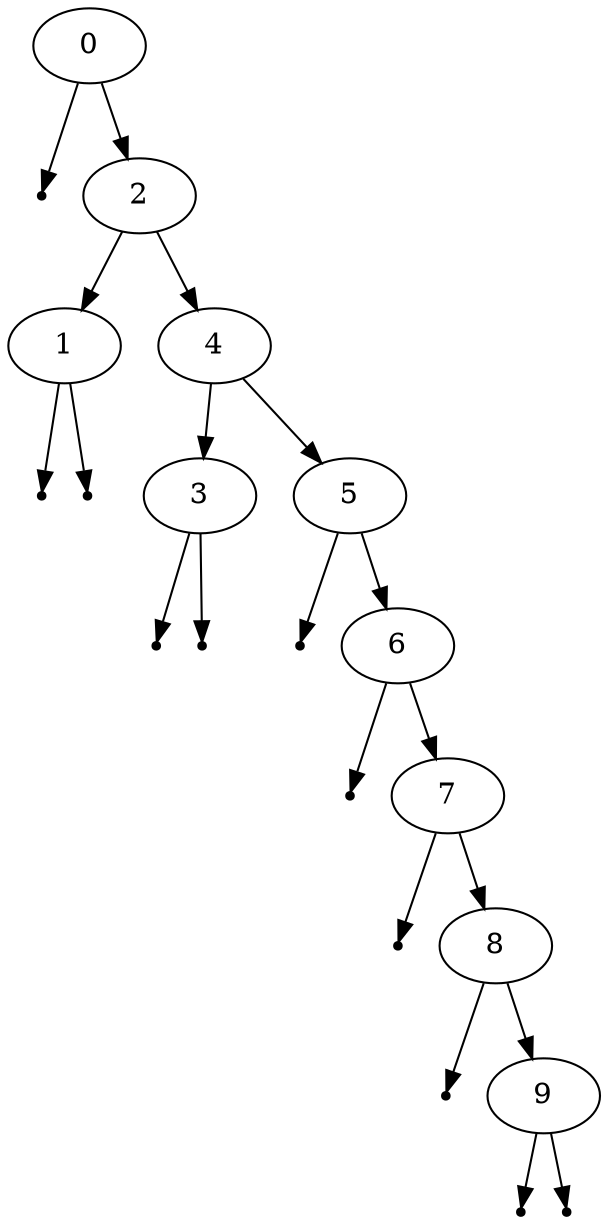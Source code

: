 digraph BST {
  0 -> null_0_left
  0 -> 2
  null_0_left [shape=point]
  2 -> 1
  2 -> 4
  1 -> null_1_left
  1 -> null_1_right
  null_1_left [shape=point]
  null_1_right [shape=point]
  4 -> 3
  4 -> 5
  3 -> null_3_left
  3 -> null_3_right
  null_3_left [shape=point]
  null_3_right [shape=point]
  5 -> null_5_left
  5 -> 6
  null_5_left [shape=point]
  6 -> null_6_left
  6 -> 7
  null_6_left [shape=point]
  7 -> null_7_left
  7 -> 8
  null_7_left [shape=point]
  8 -> null_8_left
  8 -> 9
  null_8_left [shape=point]
  9 -> null_9_left
  9 -> null_9_right
  null_9_left [shape=point]
  null_9_right [shape=point]
}
